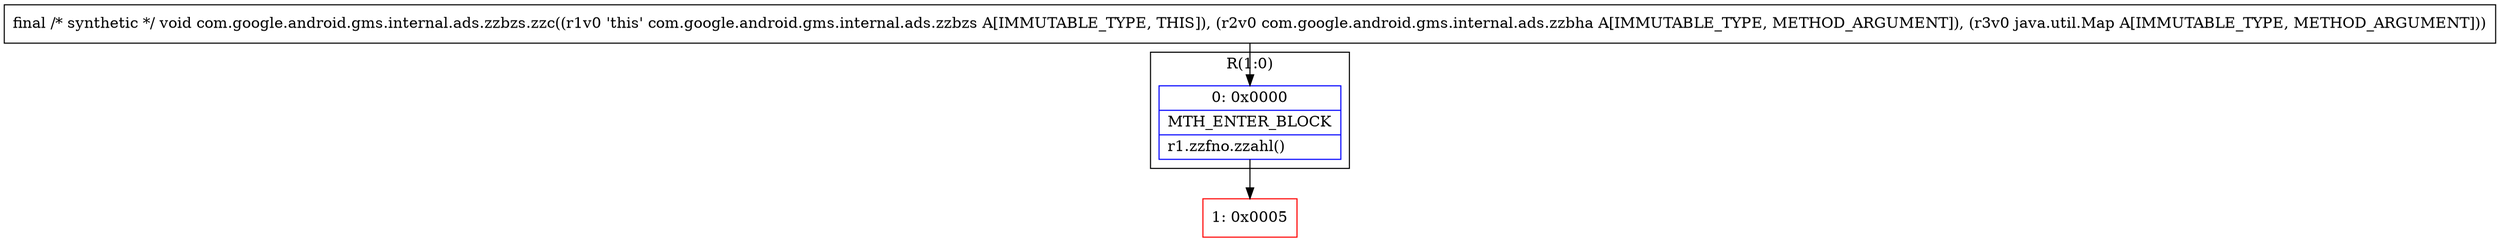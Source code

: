 digraph "CFG forcom.google.android.gms.internal.ads.zzbzs.zzc(Lcom\/google\/android\/gms\/internal\/ads\/zzbha;Ljava\/util\/Map;)V" {
subgraph cluster_Region_231740441 {
label = "R(1:0)";
node [shape=record,color=blue];
Node_0 [shape=record,label="{0\:\ 0x0000|MTH_ENTER_BLOCK\l|r1.zzfno.zzahl()\l}"];
}
Node_1 [shape=record,color=red,label="{1\:\ 0x0005}"];
MethodNode[shape=record,label="{final \/* synthetic *\/ void com.google.android.gms.internal.ads.zzbzs.zzc((r1v0 'this' com.google.android.gms.internal.ads.zzbzs A[IMMUTABLE_TYPE, THIS]), (r2v0 com.google.android.gms.internal.ads.zzbha A[IMMUTABLE_TYPE, METHOD_ARGUMENT]), (r3v0 java.util.Map A[IMMUTABLE_TYPE, METHOD_ARGUMENT])) }"];
MethodNode -> Node_0;
Node_0 -> Node_1;
}

